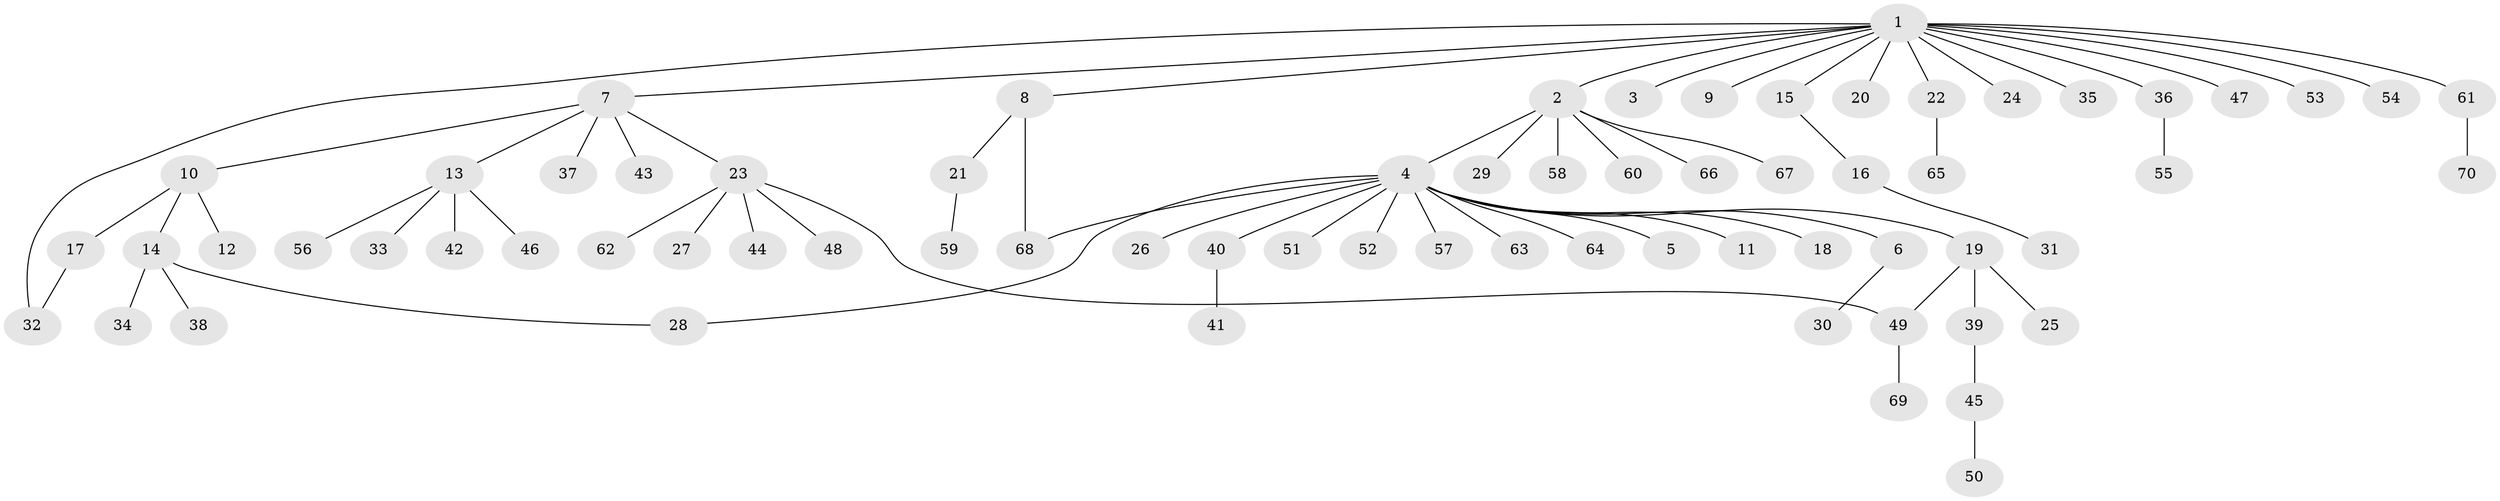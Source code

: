 // Generated by graph-tools (version 1.1) at 2025/50/03/09/25 03:50:00]
// undirected, 70 vertices, 73 edges
graph export_dot {
graph [start="1"]
  node [color=gray90,style=filled];
  1;
  2;
  3;
  4;
  5;
  6;
  7;
  8;
  9;
  10;
  11;
  12;
  13;
  14;
  15;
  16;
  17;
  18;
  19;
  20;
  21;
  22;
  23;
  24;
  25;
  26;
  27;
  28;
  29;
  30;
  31;
  32;
  33;
  34;
  35;
  36;
  37;
  38;
  39;
  40;
  41;
  42;
  43;
  44;
  45;
  46;
  47;
  48;
  49;
  50;
  51;
  52;
  53;
  54;
  55;
  56;
  57;
  58;
  59;
  60;
  61;
  62;
  63;
  64;
  65;
  66;
  67;
  68;
  69;
  70;
  1 -- 2;
  1 -- 3;
  1 -- 7;
  1 -- 8;
  1 -- 9;
  1 -- 15;
  1 -- 20;
  1 -- 22;
  1 -- 24;
  1 -- 32;
  1 -- 35;
  1 -- 36;
  1 -- 47;
  1 -- 53;
  1 -- 54;
  1 -- 61;
  2 -- 4;
  2 -- 29;
  2 -- 58;
  2 -- 60;
  2 -- 66;
  2 -- 67;
  4 -- 5;
  4 -- 6;
  4 -- 11;
  4 -- 18;
  4 -- 19;
  4 -- 26;
  4 -- 28;
  4 -- 40;
  4 -- 51;
  4 -- 52;
  4 -- 57;
  4 -- 63;
  4 -- 64;
  4 -- 68;
  6 -- 30;
  7 -- 10;
  7 -- 13;
  7 -- 23;
  7 -- 37;
  7 -- 43;
  8 -- 21;
  8 -- 68;
  10 -- 12;
  10 -- 14;
  10 -- 17;
  13 -- 33;
  13 -- 42;
  13 -- 46;
  13 -- 56;
  14 -- 28;
  14 -- 34;
  14 -- 38;
  15 -- 16;
  16 -- 31;
  17 -- 32;
  19 -- 25;
  19 -- 39;
  19 -- 49;
  21 -- 59;
  22 -- 65;
  23 -- 27;
  23 -- 44;
  23 -- 48;
  23 -- 49;
  23 -- 62;
  36 -- 55;
  39 -- 45;
  40 -- 41;
  45 -- 50;
  49 -- 69;
  61 -- 70;
}
